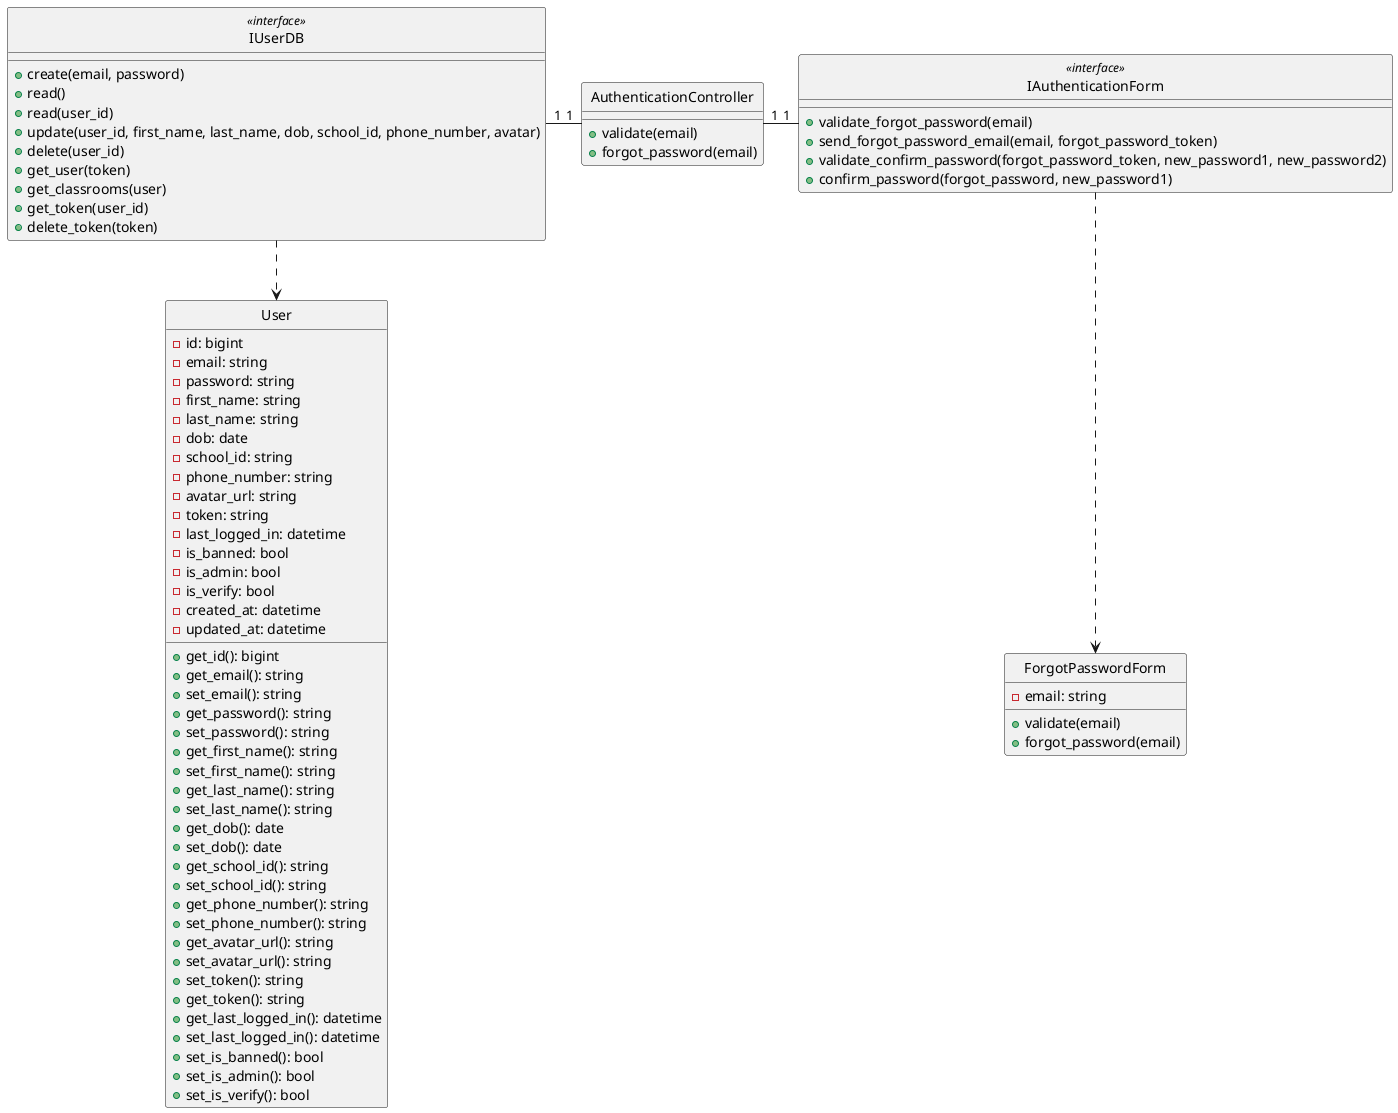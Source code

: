 @startuml createClass

class User {
    - id: bigint
    - email: string
    - password: string
    - first_name: string
    - last_name: string
    - dob: date
    - school_id: string
    - phone_number: string
    - avatar_url: string
    - token: string
    - last_logged_in: datetime
    - is_banned: bool
    - is_admin: bool
    - is_verify: bool
    - created_at: datetime
    - updated_at: datetime

    + get_id(): bigint
    + get_email(): string
    + set_email(): string
    + get_password(): string
    + set_password(): string
    + get_first_name(): string
    + set_first_name(): string
    + get_last_name(): string
    + set_last_name(): string
    + get_dob(): date
    + set_dob(): date
    + get_school_id(): string
    + set_school_id(): string
    + get_phone_number(): string
    + set_phone_number(): string
    + get_avatar_url(): string
    + set_avatar_url(): string
    + set_token(): string
    + get_token(): string
    + get_last_logged_in(): datetime
    + set_last_logged_in(): datetime
    + set_is_banned(): bool
    + set_is_admin(): bool
    + set_is_verify(): bool
}

class IUserDB <<interface>> {
    + create(email, password)
    + read()
    + read(user_id)
    + update(user_id, first_name, last_name, dob, school_id, phone_number, avatar)
    + delete(user_id)
    + get_user(token)
    + get_classrooms(user)
    + get_token(user_id)
    + delete_token(token)
}

class ForgotPasswordForm {
    - email: string

    + validate(email)
    + forgot_password(email)
}

class IAuthenticationForm <<interface>> {
    + validate_forgot_password(email)
    + send_forgot_password_email(email, forgot_password_token)
    + validate_confirm_password(forgot_password_token, new_password1, new_password2)
    + confirm_password(forgot_password, new_password1)
}

class AuthenticationController {
    + validate(email)
    + forgot_password(email)
}

hide User circle
hide IUserDB <<interface>> circle
hide ForgotPasswordForm circle
hide IAuthenticationForm <<interface>> circle
hide AuthenticationController circle

IUserDB -down.> User
IAuthenticationForm .down.> ForgotPasswordForm
AuthenticationController "1"-left-"1" IUserDB
IAuthenticationForm "1"-left-"1" AuthenticationController

@enduml
